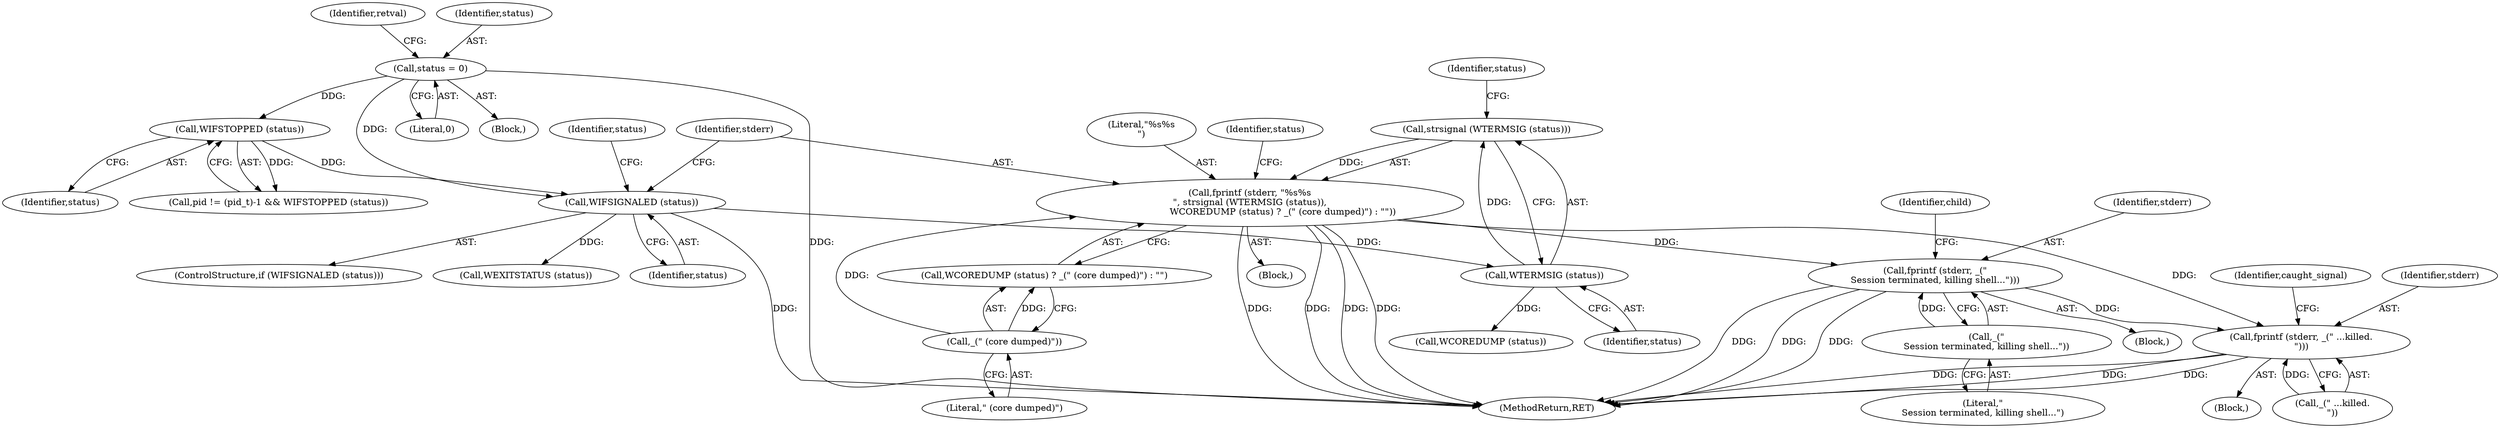 digraph "0_util-linux_dffab154d29a288aa171ff50263ecc8f2e14a891@API" {
"1000402" [label="(Call,fprintf (stderr, _(\"\nSession terminated, killing shell...\")))"];
"1000347" [label="(Call,fprintf (stderr, \"%s%s\n\", strsignal (WTERMSIG (status)),\n                       WCOREDUMP (status) ? _(\" (core dumped)\") : \"\"))"];
"1000350" [label="(Call,strsignal (WTERMSIG (status)))"];
"1000351" [label="(Call,WTERMSIG (status))"];
"1000344" [label="(Call,WIFSIGNALED (status))"];
"1000114" [label="(Call,status = 0)"];
"1000324" [label="(Call,WIFSTOPPED (status))"];
"1000356" [label="(Call,_(\" (core dumped)\"))"];
"1000404" [label="(Call,_(\"\nSession terminated, killing shell...\"))"];
"1000427" [label="(Call,fprintf (stderr, _(\" ...killed.\n\")))"];
"1000404" [label="(Call,_(\"\nSession terminated, killing shell...\"))"];
"1000354" [label="(Call,WCOREDUMP (status))"];
"1000344" [label="(Call,WIFSIGNALED (status))"];
"1000119" [label="(Identifier,retval)"];
"1000353" [label="(Call,WCOREDUMP (status) ? _(\" (core dumped)\") : \"\")"];
"1000348" [label="(Identifier,stderr)"];
"1000115" [label="(Identifier,status)"];
"1000405" [label="(Literal,\"\nSession terminated, killing shell...\")"];
"1000325" [label="(Identifier,status)"];
"1000346" [label="(Block,)"];
"1000317" [label="(Call,pid != (pid_t)-1 && WIFSTOPPED (status))"];
"1000421" [label="(Block,)"];
"1000351" [label="(Call,WTERMSIG (status))"];
"1000347" [label="(Call,fprintf (stderr, \"%s%s\n\", strsignal (WTERMSIG (status)),\n                       WCOREDUMP (status) ? _(\" (core dumped)\") : \"\"))"];
"1000349" [label="(Literal,\"%s%s\n\")"];
"1000355" [label="(Identifier,status)"];
"1000471" [label="(MethodReturn,RET)"];
"1000356" [label="(Call,_(\" (core dumped)\"))"];
"1000357" [label="(Literal,\" (core dumped)\")"];
"1000401" [label="(Block,)"];
"1000407" [label="(Identifier,child)"];
"1000367" [label="(Identifier,status)"];
"1000429" [label="(Call,_(\" ...killed.\n\"))"];
"1000324" [label="(Call,WIFSTOPPED (status))"];
"1000427" [label="(Call,fprintf (stderr, _(\" ...killed.\n\")))"];
"1000345" [label="(Identifier,status)"];
"1000116" [label="(Literal,0)"];
"1000360" [label="(Identifier,status)"];
"1000114" [label="(Call,status = 0)"];
"1000403" [label="(Identifier,stderr)"];
"1000352" [label="(Identifier,status)"];
"1000432" [label="(Identifier,caught_signal)"];
"1000343" [label="(ControlStructure,if (WIFSIGNALED (status)))"];
"1000402" [label="(Call,fprintf (stderr, _(\"\nSession terminated, killing shell...\")))"];
"1000109" [label="(Block,)"];
"1000428" [label="(Identifier,stderr)"];
"1000368" [label="(Call,WEXITSTATUS (status))"];
"1000350" [label="(Call,strsignal (WTERMSIG (status)))"];
"1000402" -> "1000401"  [label="AST: "];
"1000402" -> "1000404"  [label="CFG: "];
"1000403" -> "1000402"  [label="AST: "];
"1000404" -> "1000402"  [label="AST: "];
"1000407" -> "1000402"  [label="CFG: "];
"1000402" -> "1000471"  [label="DDG: "];
"1000402" -> "1000471"  [label="DDG: "];
"1000402" -> "1000471"  [label="DDG: "];
"1000347" -> "1000402"  [label="DDG: "];
"1000404" -> "1000402"  [label="DDG: "];
"1000402" -> "1000427"  [label="DDG: "];
"1000347" -> "1000346"  [label="AST: "];
"1000347" -> "1000353"  [label="CFG: "];
"1000348" -> "1000347"  [label="AST: "];
"1000349" -> "1000347"  [label="AST: "];
"1000350" -> "1000347"  [label="AST: "];
"1000353" -> "1000347"  [label="AST: "];
"1000360" -> "1000347"  [label="CFG: "];
"1000347" -> "1000471"  [label="DDG: "];
"1000347" -> "1000471"  [label="DDG: "];
"1000347" -> "1000471"  [label="DDG: "];
"1000347" -> "1000471"  [label="DDG: "];
"1000350" -> "1000347"  [label="DDG: "];
"1000356" -> "1000347"  [label="DDG: "];
"1000347" -> "1000427"  [label="DDG: "];
"1000350" -> "1000351"  [label="CFG: "];
"1000351" -> "1000350"  [label="AST: "];
"1000355" -> "1000350"  [label="CFG: "];
"1000351" -> "1000350"  [label="DDG: "];
"1000351" -> "1000352"  [label="CFG: "];
"1000352" -> "1000351"  [label="AST: "];
"1000344" -> "1000351"  [label="DDG: "];
"1000351" -> "1000354"  [label="DDG: "];
"1000344" -> "1000343"  [label="AST: "];
"1000344" -> "1000345"  [label="CFG: "];
"1000345" -> "1000344"  [label="AST: "];
"1000348" -> "1000344"  [label="CFG: "];
"1000367" -> "1000344"  [label="CFG: "];
"1000344" -> "1000471"  [label="DDG: "];
"1000114" -> "1000344"  [label="DDG: "];
"1000324" -> "1000344"  [label="DDG: "];
"1000344" -> "1000368"  [label="DDG: "];
"1000114" -> "1000109"  [label="AST: "];
"1000114" -> "1000116"  [label="CFG: "];
"1000115" -> "1000114"  [label="AST: "];
"1000116" -> "1000114"  [label="AST: "];
"1000119" -> "1000114"  [label="CFG: "];
"1000114" -> "1000471"  [label="DDG: "];
"1000114" -> "1000324"  [label="DDG: "];
"1000324" -> "1000317"  [label="AST: "];
"1000324" -> "1000325"  [label="CFG: "];
"1000325" -> "1000324"  [label="AST: "];
"1000317" -> "1000324"  [label="CFG: "];
"1000324" -> "1000317"  [label="DDG: "];
"1000356" -> "1000353"  [label="AST: "];
"1000356" -> "1000357"  [label="CFG: "];
"1000357" -> "1000356"  [label="AST: "];
"1000353" -> "1000356"  [label="CFG: "];
"1000356" -> "1000353"  [label="DDG: "];
"1000404" -> "1000405"  [label="CFG: "];
"1000405" -> "1000404"  [label="AST: "];
"1000427" -> "1000421"  [label="AST: "];
"1000427" -> "1000429"  [label="CFG: "];
"1000428" -> "1000427"  [label="AST: "];
"1000429" -> "1000427"  [label="AST: "];
"1000432" -> "1000427"  [label="CFG: "];
"1000427" -> "1000471"  [label="DDG: "];
"1000427" -> "1000471"  [label="DDG: "];
"1000427" -> "1000471"  [label="DDG: "];
"1000429" -> "1000427"  [label="DDG: "];
}
